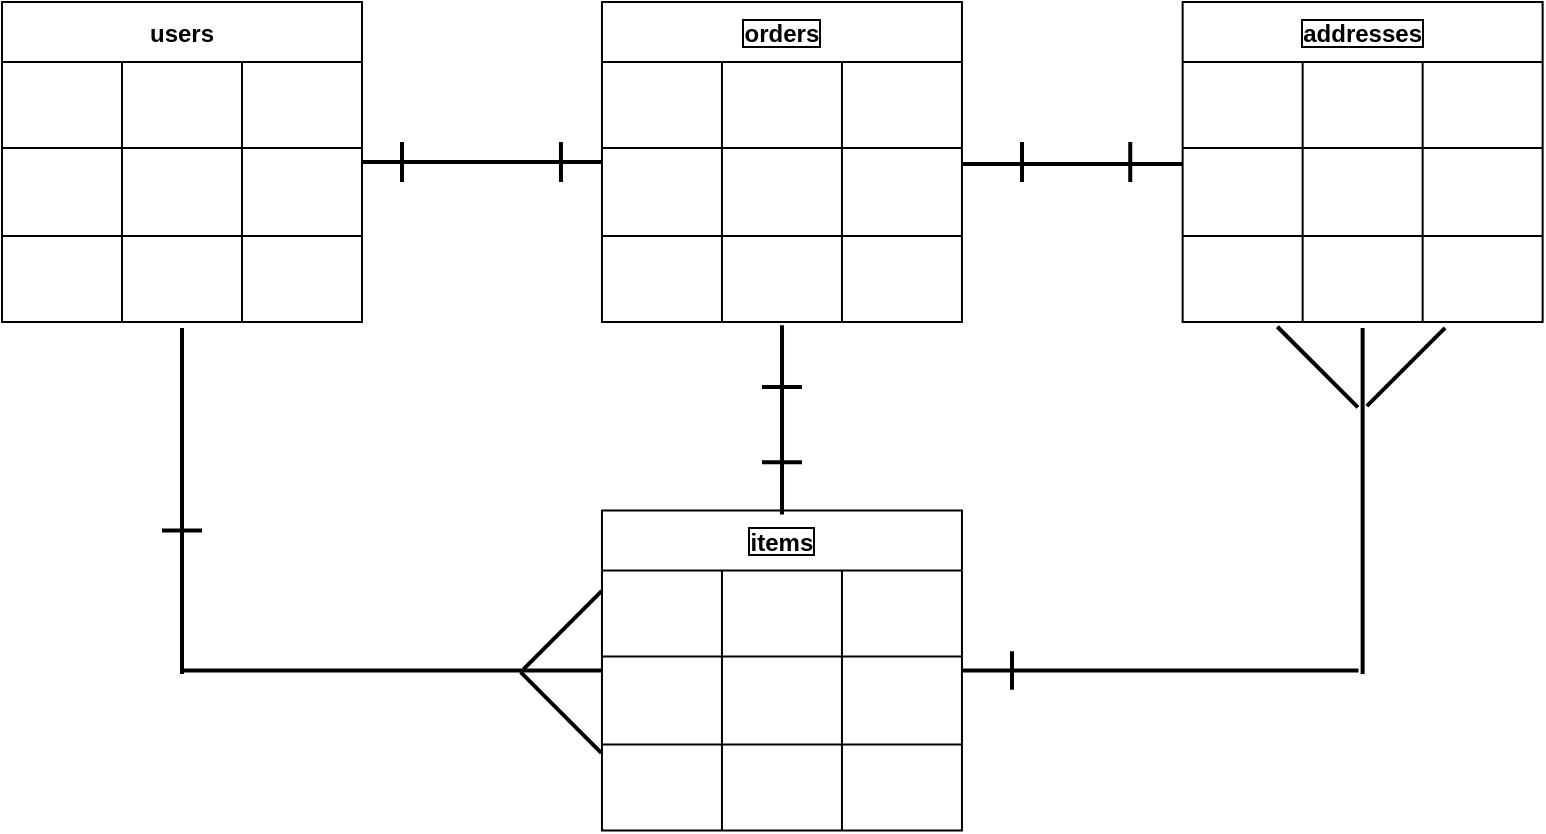 <mxfile>
    <diagram id="197Njg8V5S3Fi7678gkB" name="ページ1">
        <mxGraphModel dx="847" dy="626" grid="1" gridSize="10" guides="1" tooltips="1" connect="1" arrows="1" fold="1" page="1" pageScale="1" pageWidth="827" pageHeight="1169" math="0" shadow="0">
            <root>
                <mxCell id="0"/>
                <mxCell id="1" parent="0"/>
                <mxCell id="2" value="users" style="shape=table;startSize=30;container=1;collapsible=0;childLayout=tableLayout;fontStyle=1;align=center;pointerEvents=1;" parent="1" vertex="1">
                    <mxGeometry y="277" width="180" height="160" as="geometry"/>
                </mxCell>
                <mxCell id="3" value="" style="shape=partialRectangle;html=1;whiteSpace=wrap;collapsible=0;dropTarget=0;pointerEvents=0;fillColor=none;top=0;left=0;bottom=0;right=0;points=[[0,0.5],[1,0.5]];portConstraint=eastwest;" parent="2" vertex="1">
                    <mxGeometry y="30" width="180" height="43" as="geometry"/>
                </mxCell>
                <mxCell id="4" value="" style="shape=partialRectangle;html=1;whiteSpace=wrap;connectable=0;fillColor=none;top=0;left=0;bottom=0;right=0;overflow=hidden;pointerEvents=1;" parent="3" vertex="1">
                    <mxGeometry width="60" height="43" as="geometry"/>
                </mxCell>
                <mxCell id="5" value="" style="shape=partialRectangle;html=1;whiteSpace=wrap;connectable=0;fillColor=none;top=0;left=0;bottom=0;right=0;overflow=hidden;pointerEvents=1;" parent="3" vertex="1">
                    <mxGeometry x="60" width="60" height="43" as="geometry"/>
                </mxCell>
                <mxCell id="6" value="" style="shape=partialRectangle;html=1;whiteSpace=wrap;connectable=0;fillColor=none;top=0;left=0;bottom=0;right=0;overflow=hidden;pointerEvents=1;" parent="3" vertex="1">
                    <mxGeometry x="120" width="60" height="43" as="geometry"/>
                </mxCell>
                <mxCell id="7" value="" style="shape=partialRectangle;html=1;whiteSpace=wrap;collapsible=0;dropTarget=0;pointerEvents=0;fillColor=none;top=0;left=0;bottom=0;right=0;points=[[0,0.5],[1,0.5]];portConstraint=eastwest;" parent="2" vertex="1">
                    <mxGeometry y="73" width="180" height="44" as="geometry"/>
                </mxCell>
                <mxCell id="8" value="" style="shape=partialRectangle;html=1;whiteSpace=wrap;connectable=0;fillColor=none;top=0;left=0;bottom=0;right=0;overflow=hidden;pointerEvents=1;" parent="7" vertex="1">
                    <mxGeometry width="60" height="44" as="geometry"/>
                </mxCell>
                <mxCell id="9" value="" style="shape=partialRectangle;html=1;whiteSpace=wrap;connectable=0;fillColor=none;top=0;left=0;bottom=0;right=0;overflow=hidden;pointerEvents=1;" parent="7" vertex="1">
                    <mxGeometry x="60" width="60" height="44" as="geometry"/>
                </mxCell>
                <mxCell id="10" value="" style="shape=partialRectangle;html=1;whiteSpace=wrap;connectable=0;fillColor=none;top=0;left=0;bottom=0;right=0;overflow=hidden;pointerEvents=1;" parent="7" vertex="1">
                    <mxGeometry x="120" width="60" height="44" as="geometry"/>
                </mxCell>
                <mxCell id="11" value="" style="shape=partialRectangle;html=1;whiteSpace=wrap;collapsible=0;dropTarget=0;pointerEvents=0;fillColor=none;top=0;left=0;bottom=0;right=0;points=[[0,0.5],[1,0.5]];portConstraint=eastwest;" parent="2" vertex="1">
                    <mxGeometry y="117" width="180" height="43" as="geometry"/>
                </mxCell>
                <mxCell id="12" value="" style="shape=partialRectangle;html=1;whiteSpace=wrap;connectable=0;fillColor=none;top=0;left=0;bottom=0;right=0;overflow=hidden;pointerEvents=1;" parent="11" vertex="1">
                    <mxGeometry width="60" height="43" as="geometry"/>
                </mxCell>
                <mxCell id="13" value="" style="shape=partialRectangle;html=1;whiteSpace=wrap;connectable=0;fillColor=none;top=0;left=0;bottom=0;right=0;overflow=hidden;pointerEvents=1;" parent="11" vertex="1">
                    <mxGeometry x="60" width="60" height="43" as="geometry"/>
                </mxCell>
                <mxCell id="14" value="" style="shape=partialRectangle;html=1;whiteSpace=wrap;connectable=0;fillColor=none;top=0;left=0;bottom=0;right=0;overflow=hidden;pointerEvents=1;" parent="11" vertex="1">
                    <mxGeometry x="120" width="60" height="43" as="geometry"/>
                </mxCell>
                <mxCell id="15" value="" style="line;strokeWidth=2;html=1;" parent="1" vertex="1">
                    <mxGeometry x="180" y="352" width="120" height="10" as="geometry"/>
                </mxCell>
                <mxCell id="20" value="items" style="shape=table;startSize=30;container=1;collapsible=0;childLayout=tableLayout;fontStyle=1;align=center;pointerEvents=1;labelBorderColor=#000000;" parent="1" vertex="1">
                    <mxGeometry x="299.98" y="531.25" width="180" height="160" as="geometry"/>
                </mxCell>
                <mxCell id="21" value="" style="shape=partialRectangle;html=1;whiteSpace=wrap;collapsible=0;dropTarget=0;pointerEvents=0;fillColor=none;top=0;left=0;bottom=0;right=0;points=[[0,0.5],[1,0.5]];portConstraint=eastwest;" parent="20" vertex="1">
                    <mxGeometry y="30" width="180" height="43" as="geometry"/>
                </mxCell>
                <mxCell id="22" value="" style="shape=partialRectangle;html=1;whiteSpace=wrap;connectable=0;fillColor=none;top=0;left=0;bottom=0;right=0;overflow=hidden;pointerEvents=1;" parent="21" vertex="1">
                    <mxGeometry width="60" height="43" as="geometry"/>
                </mxCell>
                <mxCell id="23" value="" style="shape=partialRectangle;html=1;whiteSpace=wrap;connectable=0;fillColor=none;top=0;left=0;bottom=0;right=0;overflow=hidden;pointerEvents=1;" parent="21" vertex="1">
                    <mxGeometry x="60" width="60" height="43" as="geometry"/>
                </mxCell>
                <mxCell id="24" value="" style="shape=partialRectangle;html=1;whiteSpace=wrap;connectable=0;fillColor=none;top=0;left=0;bottom=0;right=0;overflow=hidden;pointerEvents=1;" parent="21" vertex="1">
                    <mxGeometry x="120" width="60" height="43" as="geometry"/>
                </mxCell>
                <mxCell id="25" value="" style="shape=partialRectangle;html=1;whiteSpace=wrap;collapsible=0;dropTarget=0;pointerEvents=0;fillColor=none;top=0;left=0;bottom=0;right=0;points=[[0,0.5],[1,0.5]];portConstraint=eastwest;" parent="20" vertex="1">
                    <mxGeometry y="73" width="180" height="44" as="geometry"/>
                </mxCell>
                <mxCell id="26" value="" style="shape=partialRectangle;html=1;whiteSpace=wrap;connectable=0;fillColor=none;top=0;left=0;bottom=0;right=0;overflow=hidden;pointerEvents=1;" parent="25" vertex="1">
                    <mxGeometry width="60" height="44" as="geometry"/>
                </mxCell>
                <mxCell id="27" value="" style="shape=partialRectangle;html=1;whiteSpace=wrap;connectable=0;fillColor=none;top=0;left=0;bottom=0;right=0;overflow=hidden;pointerEvents=1;" parent="25" vertex="1">
                    <mxGeometry x="60" width="60" height="44" as="geometry"/>
                </mxCell>
                <mxCell id="28" value="" style="shape=partialRectangle;html=1;whiteSpace=wrap;connectable=0;fillColor=none;top=0;left=0;bottom=0;right=0;overflow=hidden;pointerEvents=1;" parent="25" vertex="1">
                    <mxGeometry x="120" width="60" height="44" as="geometry"/>
                </mxCell>
                <mxCell id="29" value="" style="shape=partialRectangle;html=1;whiteSpace=wrap;collapsible=0;dropTarget=0;pointerEvents=0;fillColor=none;top=0;left=0;bottom=0;right=0;points=[[0,0.5],[1,0.5]];portConstraint=eastwest;" parent="20" vertex="1">
                    <mxGeometry y="117" width="180" height="43" as="geometry"/>
                </mxCell>
                <mxCell id="30" value="" style="shape=partialRectangle;html=1;whiteSpace=wrap;connectable=0;fillColor=none;top=0;left=0;bottom=0;right=0;overflow=hidden;pointerEvents=1;" parent="29" vertex="1">
                    <mxGeometry width="60" height="43" as="geometry"/>
                </mxCell>
                <mxCell id="31" value="" style="shape=partialRectangle;html=1;whiteSpace=wrap;connectable=0;fillColor=none;top=0;left=0;bottom=0;right=0;overflow=hidden;pointerEvents=1;" parent="29" vertex="1">
                    <mxGeometry x="60" width="60" height="43" as="geometry"/>
                </mxCell>
                <mxCell id="32" value="" style="shape=partialRectangle;html=1;whiteSpace=wrap;connectable=0;fillColor=none;top=0;left=0;bottom=0;right=0;overflow=hidden;pointerEvents=1;" parent="29" vertex="1">
                    <mxGeometry x="120" width="60" height="43" as="geometry"/>
                </mxCell>
                <mxCell id="53" value="orders" style="shape=table;startSize=30;container=1;collapsible=0;childLayout=tableLayout;fontStyle=1;align=center;pointerEvents=1;labelBorderColor=#000000;" parent="1" vertex="1">
                    <mxGeometry x="299.98" y="277" width="180" height="160" as="geometry"/>
                </mxCell>
                <mxCell id="54" value="" style="shape=partialRectangle;html=1;whiteSpace=wrap;collapsible=0;dropTarget=0;pointerEvents=0;fillColor=none;top=0;left=0;bottom=0;right=0;points=[[0,0.5],[1,0.5]];portConstraint=eastwest;" parent="53" vertex="1">
                    <mxGeometry y="30" width="180" height="43" as="geometry"/>
                </mxCell>
                <mxCell id="55" value="" style="shape=partialRectangle;html=1;whiteSpace=wrap;connectable=0;fillColor=none;top=0;left=0;bottom=0;right=0;overflow=hidden;pointerEvents=1;" parent="54" vertex="1">
                    <mxGeometry width="60" height="43" as="geometry"/>
                </mxCell>
                <mxCell id="56" value="" style="shape=partialRectangle;html=1;whiteSpace=wrap;connectable=0;fillColor=none;top=0;left=0;bottom=0;right=0;overflow=hidden;pointerEvents=1;" parent="54" vertex="1">
                    <mxGeometry x="60" width="60" height="43" as="geometry"/>
                </mxCell>
                <mxCell id="57" value="" style="shape=partialRectangle;html=1;whiteSpace=wrap;connectable=0;fillColor=none;top=0;left=0;bottom=0;right=0;overflow=hidden;pointerEvents=1;" parent="54" vertex="1">
                    <mxGeometry x="120" width="60" height="43" as="geometry"/>
                </mxCell>
                <mxCell id="58" value="" style="shape=partialRectangle;html=1;whiteSpace=wrap;collapsible=0;dropTarget=0;pointerEvents=0;fillColor=none;top=0;left=0;bottom=0;right=0;points=[[0,0.5],[1,0.5]];portConstraint=eastwest;" parent="53" vertex="1">
                    <mxGeometry y="73" width="180" height="44" as="geometry"/>
                </mxCell>
                <mxCell id="59" value="" style="shape=partialRectangle;html=1;whiteSpace=wrap;connectable=0;fillColor=none;top=0;left=0;bottom=0;right=0;overflow=hidden;pointerEvents=1;" parent="58" vertex="1">
                    <mxGeometry width="60" height="44" as="geometry"/>
                </mxCell>
                <mxCell id="60" value="" style="shape=partialRectangle;html=1;whiteSpace=wrap;connectable=0;fillColor=none;top=0;left=0;bottom=0;right=0;overflow=hidden;pointerEvents=1;" parent="58" vertex="1">
                    <mxGeometry x="60" width="60" height="44" as="geometry"/>
                </mxCell>
                <mxCell id="61" value="" style="shape=partialRectangle;html=1;whiteSpace=wrap;connectable=0;fillColor=none;top=0;left=0;bottom=0;right=0;overflow=hidden;pointerEvents=1;" parent="58" vertex="1">
                    <mxGeometry x="120" width="60" height="44" as="geometry"/>
                </mxCell>
                <mxCell id="62" value="" style="shape=partialRectangle;html=1;whiteSpace=wrap;collapsible=0;dropTarget=0;pointerEvents=0;fillColor=none;top=0;left=0;bottom=0;right=0;points=[[0,0.5],[1,0.5]];portConstraint=eastwest;" parent="53" vertex="1">
                    <mxGeometry y="117" width="180" height="43" as="geometry"/>
                </mxCell>
                <mxCell id="63" value="" style="shape=partialRectangle;html=1;whiteSpace=wrap;connectable=0;fillColor=none;top=0;left=0;bottom=0;right=0;overflow=hidden;pointerEvents=1;" parent="62" vertex="1">
                    <mxGeometry width="60" height="43" as="geometry"/>
                </mxCell>
                <mxCell id="64" value="" style="shape=partialRectangle;html=1;whiteSpace=wrap;connectable=0;fillColor=none;top=0;left=0;bottom=0;right=0;overflow=hidden;pointerEvents=1;" parent="62" vertex="1">
                    <mxGeometry x="60" width="60" height="43" as="geometry"/>
                </mxCell>
                <mxCell id="65" value="" style="shape=partialRectangle;html=1;whiteSpace=wrap;connectable=0;fillColor=none;top=0;left=0;bottom=0;right=0;overflow=hidden;pointerEvents=1;" parent="62" vertex="1">
                    <mxGeometry x="120" width="60" height="43" as="geometry"/>
                </mxCell>
                <mxCell id="75" value="" style="line;strokeWidth=2;html=1;pointerEvents=1;startSize=30;rotation=90;" parent="1" vertex="1">
                    <mxGeometry x="190" y="352" width="20" height="10" as="geometry"/>
                </mxCell>
                <mxCell id="76" value="" style="line;strokeWidth=2;html=1;pointerEvents=1;startSize=30;rotation=-180;" parent="1" vertex="1">
                    <mxGeometry x="379.98" y="502.13" width="20" height="10" as="geometry"/>
                </mxCell>
                <mxCell id="77" value="" style="line;strokeWidth=2;html=1;pointerEvents=1;startSize=30;rotation=90;" parent="1" vertex="1">
                    <mxGeometry x="342.73" y="480.96" width="94.55" height="10" as="geometry"/>
                </mxCell>
                <mxCell id="79" value="" style="line;strokeWidth=2;html=1;pointerEvents=1;startSize=30;rotation=-180;" parent="1" vertex="1">
                    <mxGeometry x="379.99" y="464.51" width="20" height="10" as="geometry"/>
                </mxCell>
                <mxCell id="82" value="" style="line;strokeWidth=2;html=1;pointerEvents=1;startSize=30;rotation=90;" parent="1" vertex="1">
                    <mxGeometry x="269.48" y="352" width="20" height="10" as="geometry"/>
                </mxCell>
                <mxCell id="95" value="" style="line;strokeWidth=2;html=1;" parent="1" vertex="1">
                    <mxGeometry x="90" y="606.25" width="209.98" height="10" as="geometry"/>
                </mxCell>
                <mxCell id="96" value="" style="line;strokeWidth=2;html=1;pointerEvents=1;startSize=30;rotation=90;direction=south;" parent="1" vertex="1">
                    <mxGeometry x="85" y="531.25" width="10" height="20" as="geometry"/>
                </mxCell>
                <mxCell id="97" value="" style="line;strokeWidth=2;html=1;pointerEvents=1;startSize=30;rotation=45;" parent="1" vertex="1">
                    <mxGeometry x="250.98" y="627.25" width="57" height="10" as="geometry"/>
                </mxCell>
                <mxCell id="98" value="" style="line;strokeWidth=2;html=1;pointerEvents=1;startSize=30;rotation=-225;" parent="1" vertex="1">
                    <mxGeometry x="252.68" y="586" width="55.32" height="10" as="geometry"/>
                </mxCell>
                <mxCell id="100" value="" style="line;strokeWidth=2;direction=south;html=1;" parent="1" vertex="1">
                    <mxGeometry x="85" y="440" width="10" height="173" as="geometry"/>
                </mxCell>
                <mxCell id="114" value="" style="line;strokeWidth=2;direction=south;html=1;rotation=90;" parent="1" vertex="1">
                    <mxGeometry x="574.12" y="512.13" width="10" height="198.25" as="geometry"/>
                </mxCell>
                <mxCell id="115" value="" style="line;strokeWidth=2;direction=south;html=1;rotation=-180;" parent="1" vertex="1">
                    <mxGeometry x="500" y="601.62" width="10" height="19.25" as="geometry"/>
                </mxCell>
                <mxCell id="118" value="addresses" style="shape=table;startSize=30;container=1;collapsible=0;childLayout=tableLayout;fontStyle=1;align=center;pointerEvents=1;labelBorderColor=#000000;" parent="1" vertex="1">
                    <mxGeometry x="590.32" y="277" width="180" height="160" as="geometry"/>
                </mxCell>
                <mxCell id="119" value="" style="shape=partialRectangle;html=1;whiteSpace=wrap;collapsible=0;dropTarget=0;pointerEvents=0;fillColor=none;top=0;left=0;bottom=0;right=0;points=[[0,0.5],[1,0.5]];portConstraint=eastwest;" parent="118" vertex="1">
                    <mxGeometry y="30" width="180" height="43" as="geometry"/>
                </mxCell>
                <mxCell id="120" value="" style="shape=partialRectangle;html=1;whiteSpace=wrap;connectable=0;fillColor=none;top=0;left=0;bottom=0;right=0;overflow=hidden;pointerEvents=1;" parent="119" vertex="1">
                    <mxGeometry width="60" height="43" as="geometry"/>
                </mxCell>
                <mxCell id="121" value="" style="shape=partialRectangle;html=1;whiteSpace=wrap;connectable=0;fillColor=none;top=0;left=0;bottom=0;right=0;overflow=hidden;pointerEvents=1;" parent="119" vertex="1">
                    <mxGeometry x="60" width="60" height="43" as="geometry"/>
                </mxCell>
                <mxCell id="122" value="" style="shape=partialRectangle;html=1;whiteSpace=wrap;connectable=0;fillColor=none;top=0;left=0;bottom=0;right=0;overflow=hidden;pointerEvents=1;" parent="119" vertex="1">
                    <mxGeometry x="120" width="60" height="43" as="geometry"/>
                </mxCell>
                <mxCell id="123" value="" style="shape=partialRectangle;html=1;whiteSpace=wrap;collapsible=0;dropTarget=0;pointerEvents=0;fillColor=none;top=0;left=0;bottom=0;right=0;points=[[0,0.5],[1,0.5]];portConstraint=eastwest;" parent="118" vertex="1">
                    <mxGeometry y="73" width="180" height="44" as="geometry"/>
                </mxCell>
                <mxCell id="124" value="" style="shape=partialRectangle;html=1;whiteSpace=wrap;connectable=0;fillColor=none;top=0;left=0;bottom=0;right=0;overflow=hidden;pointerEvents=1;" parent="123" vertex="1">
                    <mxGeometry width="60" height="44" as="geometry"/>
                </mxCell>
                <mxCell id="125" value="" style="shape=partialRectangle;html=1;whiteSpace=wrap;connectable=0;fillColor=none;top=0;left=0;bottom=0;right=0;overflow=hidden;pointerEvents=1;" parent="123" vertex="1">
                    <mxGeometry x="60" width="60" height="44" as="geometry"/>
                </mxCell>
                <mxCell id="126" value="" style="shape=partialRectangle;html=1;whiteSpace=wrap;connectable=0;fillColor=none;top=0;left=0;bottom=0;right=0;overflow=hidden;pointerEvents=1;" parent="123" vertex="1">
                    <mxGeometry x="120" width="60" height="44" as="geometry"/>
                </mxCell>
                <mxCell id="127" value="" style="shape=partialRectangle;html=1;whiteSpace=wrap;collapsible=0;dropTarget=0;pointerEvents=0;fillColor=none;top=0;left=0;bottom=0;right=0;points=[[0,0.5],[1,0.5]];portConstraint=eastwest;" parent="118" vertex="1">
                    <mxGeometry y="117" width="180" height="43" as="geometry"/>
                </mxCell>
                <mxCell id="128" value="" style="shape=partialRectangle;html=1;whiteSpace=wrap;connectable=0;fillColor=none;top=0;left=0;bottom=0;right=0;overflow=hidden;pointerEvents=1;" parent="127" vertex="1">
                    <mxGeometry width="60" height="43" as="geometry"/>
                </mxCell>
                <mxCell id="129" value="" style="shape=partialRectangle;html=1;whiteSpace=wrap;connectable=0;fillColor=none;top=0;left=0;bottom=0;right=0;overflow=hidden;pointerEvents=1;" parent="127" vertex="1">
                    <mxGeometry x="60" width="60" height="43" as="geometry"/>
                </mxCell>
                <mxCell id="130" value="" style="shape=partialRectangle;html=1;whiteSpace=wrap;connectable=0;fillColor=none;top=0;left=0;bottom=0;right=0;overflow=hidden;pointerEvents=1;" parent="127" vertex="1">
                    <mxGeometry x="120" width="60" height="43" as="geometry"/>
                </mxCell>
                <mxCell id="132" value="" style="line;strokeWidth=2;html=1;pointerEvents=1;startSize=30;rotation=-225;" vertex="1" parent="1">
                    <mxGeometry x="674.32" y="454.51" width="55.32" height="10" as="geometry"/>
                </mxCell>
                <mxCell id="133" value="" style="line;strokeWidth=2;html=1;pointerEvents=1;startSize=30;rotation=45;" vertex="1" parent="1">
                    <mxGeometry x="629.32" y="454.51" width="57" height="10" as="geometry"/>
                </mxCell>
                <mxCell id="139" value="" style="line;strokeWidth=2;html=1;" vertex="1" parent="1">
                    <mxGeometry x="479.98" y="353" width="110.02" height="10" as="geometry"/>
                </mxCell>
                <mxCell id="143" value="" style="line;strokeWidth=2;direction=south;html=1;" vertex="1" parent="1">
                    <mxGeometry x="675.32" y="440" width="10" height="173" as="geometry"/>
                </mxCell>
                <mxCell id="147" value="" style="line;strokeWidth=2;html=1;pointerEvents=1;startSize=30;rotation=90;" vertex="1" parent="1">
                    <mxGeometry x="500" y="352" width="20" height="10" as="geometry"/>
                </mxCell>
                <mxCell id="148" value="" style="line;strokeWidth=2;html=1;pointerEvents=1;startSize=30;rotation=90;" vertex="1" parent="1">
                    <mxGeometry x="554.12" y="352" width="20" height="10" as="geometry"/>
                </mxCell>
            </root>
        </mxGraphModel>
    </diagram>
</mxfile>